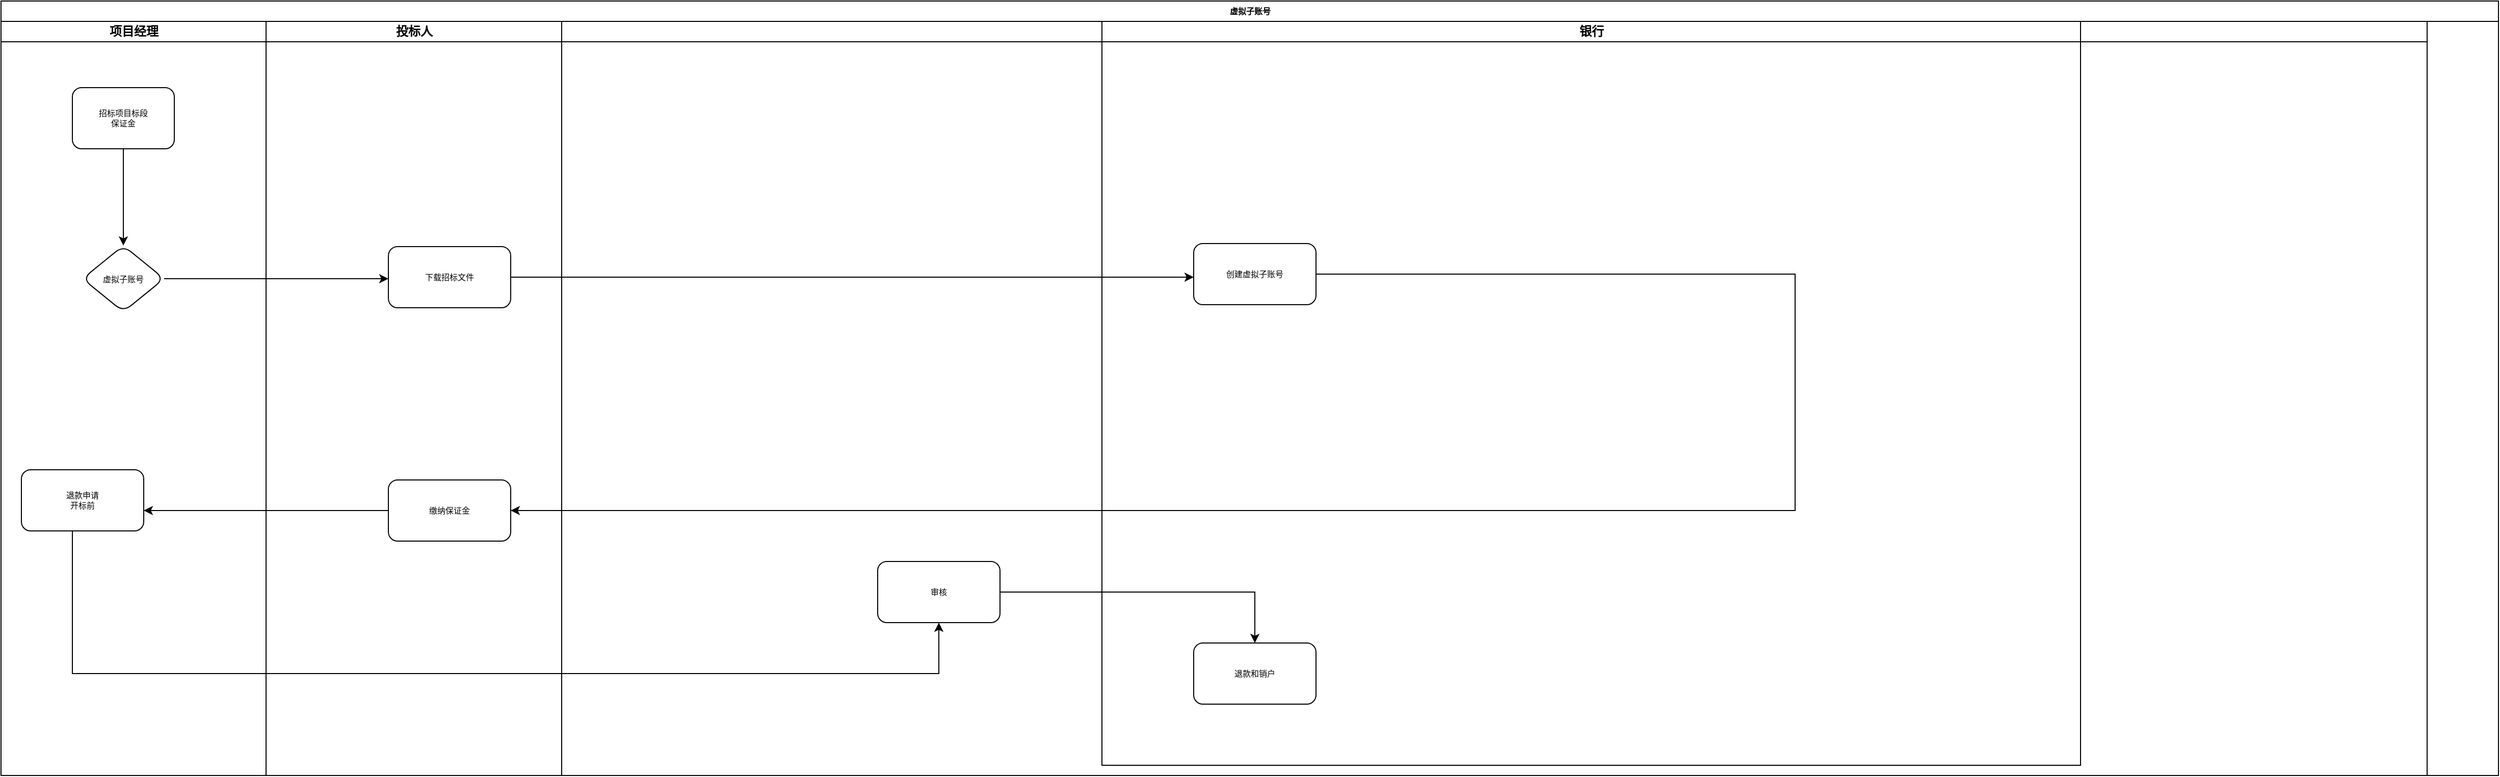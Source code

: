 <mxfile version="15.3.7" type="github">
  <diagram name="Page-1" id="74e2e168-ea6b-b213-b513-2b3c1d86103e">
    <mxGraphModel dx="2583" dy="827" grid="1" gridSize="10" guides="1" tooltips="1" connect="1" arrows="1" fold="1" page="1" pageScale="1" pageWidth="1100" pageHeight="850" background="none" math="0" shadow="0">
      <root>
        <mxCell id="0" />
        <mxCell id="1" parent="0" />
        <mxCell id="77e6c97f196da883-1" value="虚拟子账号" style="swimlane;html=1;childLayout=stackLayout;startSize=20;rounded=0;shadow=0;labelBackgroundColor=none;strokeWidth=1;fontFamily=Verdana;fontSize=8;align=center;" parent="1" vertex="1">
          <mxGeometry x="-550" y="70" width="2450" height="760" as="geometry" />
        </mxCell>
        <mxCell id="77e6c97f196da883-2" value="项目经理" style="swimlane;html=1;startSize=20;" parent="77e6c97f196da883-1" vertex="1">
          <mxGeometry y="20" width="260" height="740" as="geometry" />
        </mxCell>
        <mxCell id="liZM2um8pnTieCJuCv05-17" value="" style="edgeStyle=orthogonalEdgeStyle;rounded=0;orthogonalLoop=1;jettySize=auto;html=1;" edge="1" parent="77e6c97f196da883-2" source="77e6c97f196da883-8" target="liZM2um8pnTieCJuCv05-16">
          <mxGeometry relative="1" as="geometry" />
        </mxCell>
        <mxCell id="77e6c97f196da883-8" value="招标项目标段&lt;br&gt;保证金" style="rounded=1;whiteSpace=wrap;html=1;shadow=0;labelBackgroundColor=none;strokeWidth=1;fontFamily=Verdana;fontSize=8;align=center;" parent="77e6c97f196da883-2" vertex="1">
          <mxGeometry x="70" y="65" width="100" height="60" as="geometry" />
        </mxCell>
        <mxCell id="liZM2um8pnTieCJuCv05-16" value="虚拟子账号" style="rhombus;whiteSpace=wrap;html=1;rounded=1;shadow=0;fontFamily=Verdana;fontSize=8;strokeWidth=1;" vertex="1" parent="77e6c97f196da883-2">
          <mxGeometry x="80" y="220" width="80" height="65" as="geometry" />
        </mxCell>
        <mxCell id="liZM2um8pnTieCJuCv05-24" value="退款申请&lt;br&gt;开标前" style="whiteSpace=wrap;html=1;rounded=1;shadow=0;fontFamily=Verdana;fontSize=8;strokeWidth=1;" vertex="1" parent="77e6c97f196da883-2">
          <mxGeometry x="20" y="440" width="120" height="60" as="geometry" />
        </mxCell>
        <mxCell id="77e6c97f196da883-3" value="投标人" style="swimlane;html=1;startSize=20;" parent="77e6c97f196da883-1" vertex="1">
          <mxGeometry x="260" y="20" width="290" height="740" as="geometry" />
        </mxCell>
        <mxCell id="liZM2um8pnTieCJuCv05-18" value="下载招标文件" style="whiteSpace=wrap;html=1;rounded=1;shadow=0;fontFamily=Verdana;fontSize=8;strokeWidth=1;" vertex="1" parent="77e6c97f196da883-3">
          <mxGeometry x="120" y="221" width="120" height="60" as="geometry" />
        </mxCell>
        <mxCell id="liZM2um8pnTieCJuCv05-22" value="缴纳保证金" style="whiteSpace=wrap;html=1;rounded=1;shadow=0;fontFamily=Verdana;fontSize=8;strokeWidth=1;" vertex="1" parent="77e6c97f196da883-3">
          <mxGeometry x="120" y="450" width="120" height="60" as="geometry" />
        </mxCell>
        <mxCell id="77e6c97f196da883-4" value="财务人员" style="swimlane;html=1;startSize=20;" parent="77e6c97f196da883-1" vertex="1">
          <mxGeometry x="550" y="20" width="1830" height="740" as="geometry" />
        </mxCell>
        <mxCell id="liZM2um8pnTieCJuCv05-28" value="审核" style="whiteSpace=wrap;html=1;rounded=1;shadow=0;fontFamily=Verdana;fontSize=8;strokeWidth=1;" vertex="1" parent="77e6c97f196da883-4">
          <mxGeometry x="310" y="530" width="120" height="60" as="geometry" />
        </mxCell>
        <mxCell id="77e6c97f196da883-5" value="银行" style="swimlane;html=1;startSize=20;" parent="77e6c97f196da883-4" vertex="1">
          <mxGeometry x="530" width="960" height="730" as="geometry" />
        </mxCell>
        <mxCell id="liZM2um8pnTieCJuCv05-20" value="创建虚拟子账号" style="whiteSpace=wrap;html=1;rounded=1;shadow=0;fontFamily=Verdana;fontSize=8;strokeWidth=1;" vertex="1" parent="77e6c97f196da883-5">
          <mxGeometry x="90" y="218" width="120" height="60" as="geometry" />
        </mxCell>
        <mxCell id="liZM2um8pnTieCJuCv05-30" value="退款和销户" style="whiteSpace=wrap;html=1;rounded=1;shadow=0;fontFamily=Verdana;fontSize=8;strokeWidth=1;" vertex="1" parent="77e6c97f196da883-5">
          <mxGeometry x="90" y="610" width="120" height="60" as="geometry" />
        </mxCell>
        <mxCell id="liZM2um8pnTieCJuCv05-31" value="" style="edgeStyle=orthogonalEdgeStyle;rounded=0;orthogonalLoop=1;jettySize=auto;html=1;" edge="1" parent="77e6c97f196da883-4" source="liZM2um8pnTieCJuCv05-28" target="liZM2um8pnTieCJuCv05-30">
          <mxGeometry relative="1" as="geometry" />
        </mxCell>
        <mxCell id="liZM2um8pnTieCJuCv05-19" value="" style="edgeStyle=orthogonalEdgeStyle;rounded=0;orthogonalLoop=1;jettySize=auto;html=1;" edge="1" parent="77e6c97f196da883-1" source="liZM2um8pnTieCJuCv05-16" target="liZM2um8pnTieCJuCv05-18">
          <mxGeometry relative="1" as="geometry">
            <Array as="points">
              <mxPoint x="450" y="248" />
              <mxPoint x="450" y="245" />
            </Array>
          </mxGeometry>
        </mxCell>
        <mxCell id="liZM2um8pnTieCJuCv05-21" value="" style="edgeStyle=orthogonalEdgeStyle;rounded=0;orthogonalLoop=1;jettySize=auto;html=1;" edge="1" parent="77e6c97f196da883-1" source="liZM2um8pnTieCJuCv05-18" target="liZM2um8pnTieCJuCv05-20">
          <mxGeometry relative="1" as="geometry">
            <Array as="points">
              <mxPoint x="1100" y="271" />
              <mxPoint x="1100" y="271" />
            </Array>
          </mxGeometry>
        </mxCell>
        <mxCell id="liZM2um8pnTieCJuCv05-23" value="" style="edgeStyle=orthogonalEdgeStyle;rounded=0;orthogonalLoop=1;jettySize=auto;html=1;" edge="1" parent="77e6c97f196da883-1" source="liZM2um8pnTieCJuCv05-20" target="liZM2um8pnTieCJuCv05-22">
          <mxGeometry relative="1" as="geometry">
            <Array as="points">
              <mxPoint x="1760" y="268" />
              <mxPoint x="1760" y="500" />
            </Array>
          </mxGeometry>
        </mxCell>
        <mxCell id="liZM2um8pnTieCJuCv05-25" value="" style="edgeStyle=orthogonalEdgeStyle;rounded=0;orthogonalLoop=1;jettySize=auto;html=1;" edge="1" parent="77e6c97f196da883-1" source="liZM2um8pnTieCJuCv05-22" target="liZM2um8pnTieCJuCv05-24">
          <mxGeometry relative="1" as="geometry">
            <Array as="points">
              <mxPoint x="380" y="500" />
              <mxPoint x="380" y="500" />
            </Array>
          </mxGeometry>
        </mxCell>
        <mxCell id="liZM2um8pnTieCJuCv05-29" value="" style="edgeStyle=orthogonalEdgeStyle;rounded=0;orthogonalLoop=1;jettySize=auto;html=1;" edge="1" parent="77e6c97f196da883-1" source="liZM2um8pnTieCJuCv05-24" target="liZM2um8pnTieCJuCv05-28">
          <mxGeometry relative="1" as="geometry">
            <Array as="points">
              <mxPoint x="70" y="660" />
            </Array>
          </mxGeometry>
        </mxCell>
      </root>
    </mxGraphModel>
  </diagram>
</mxfile>
